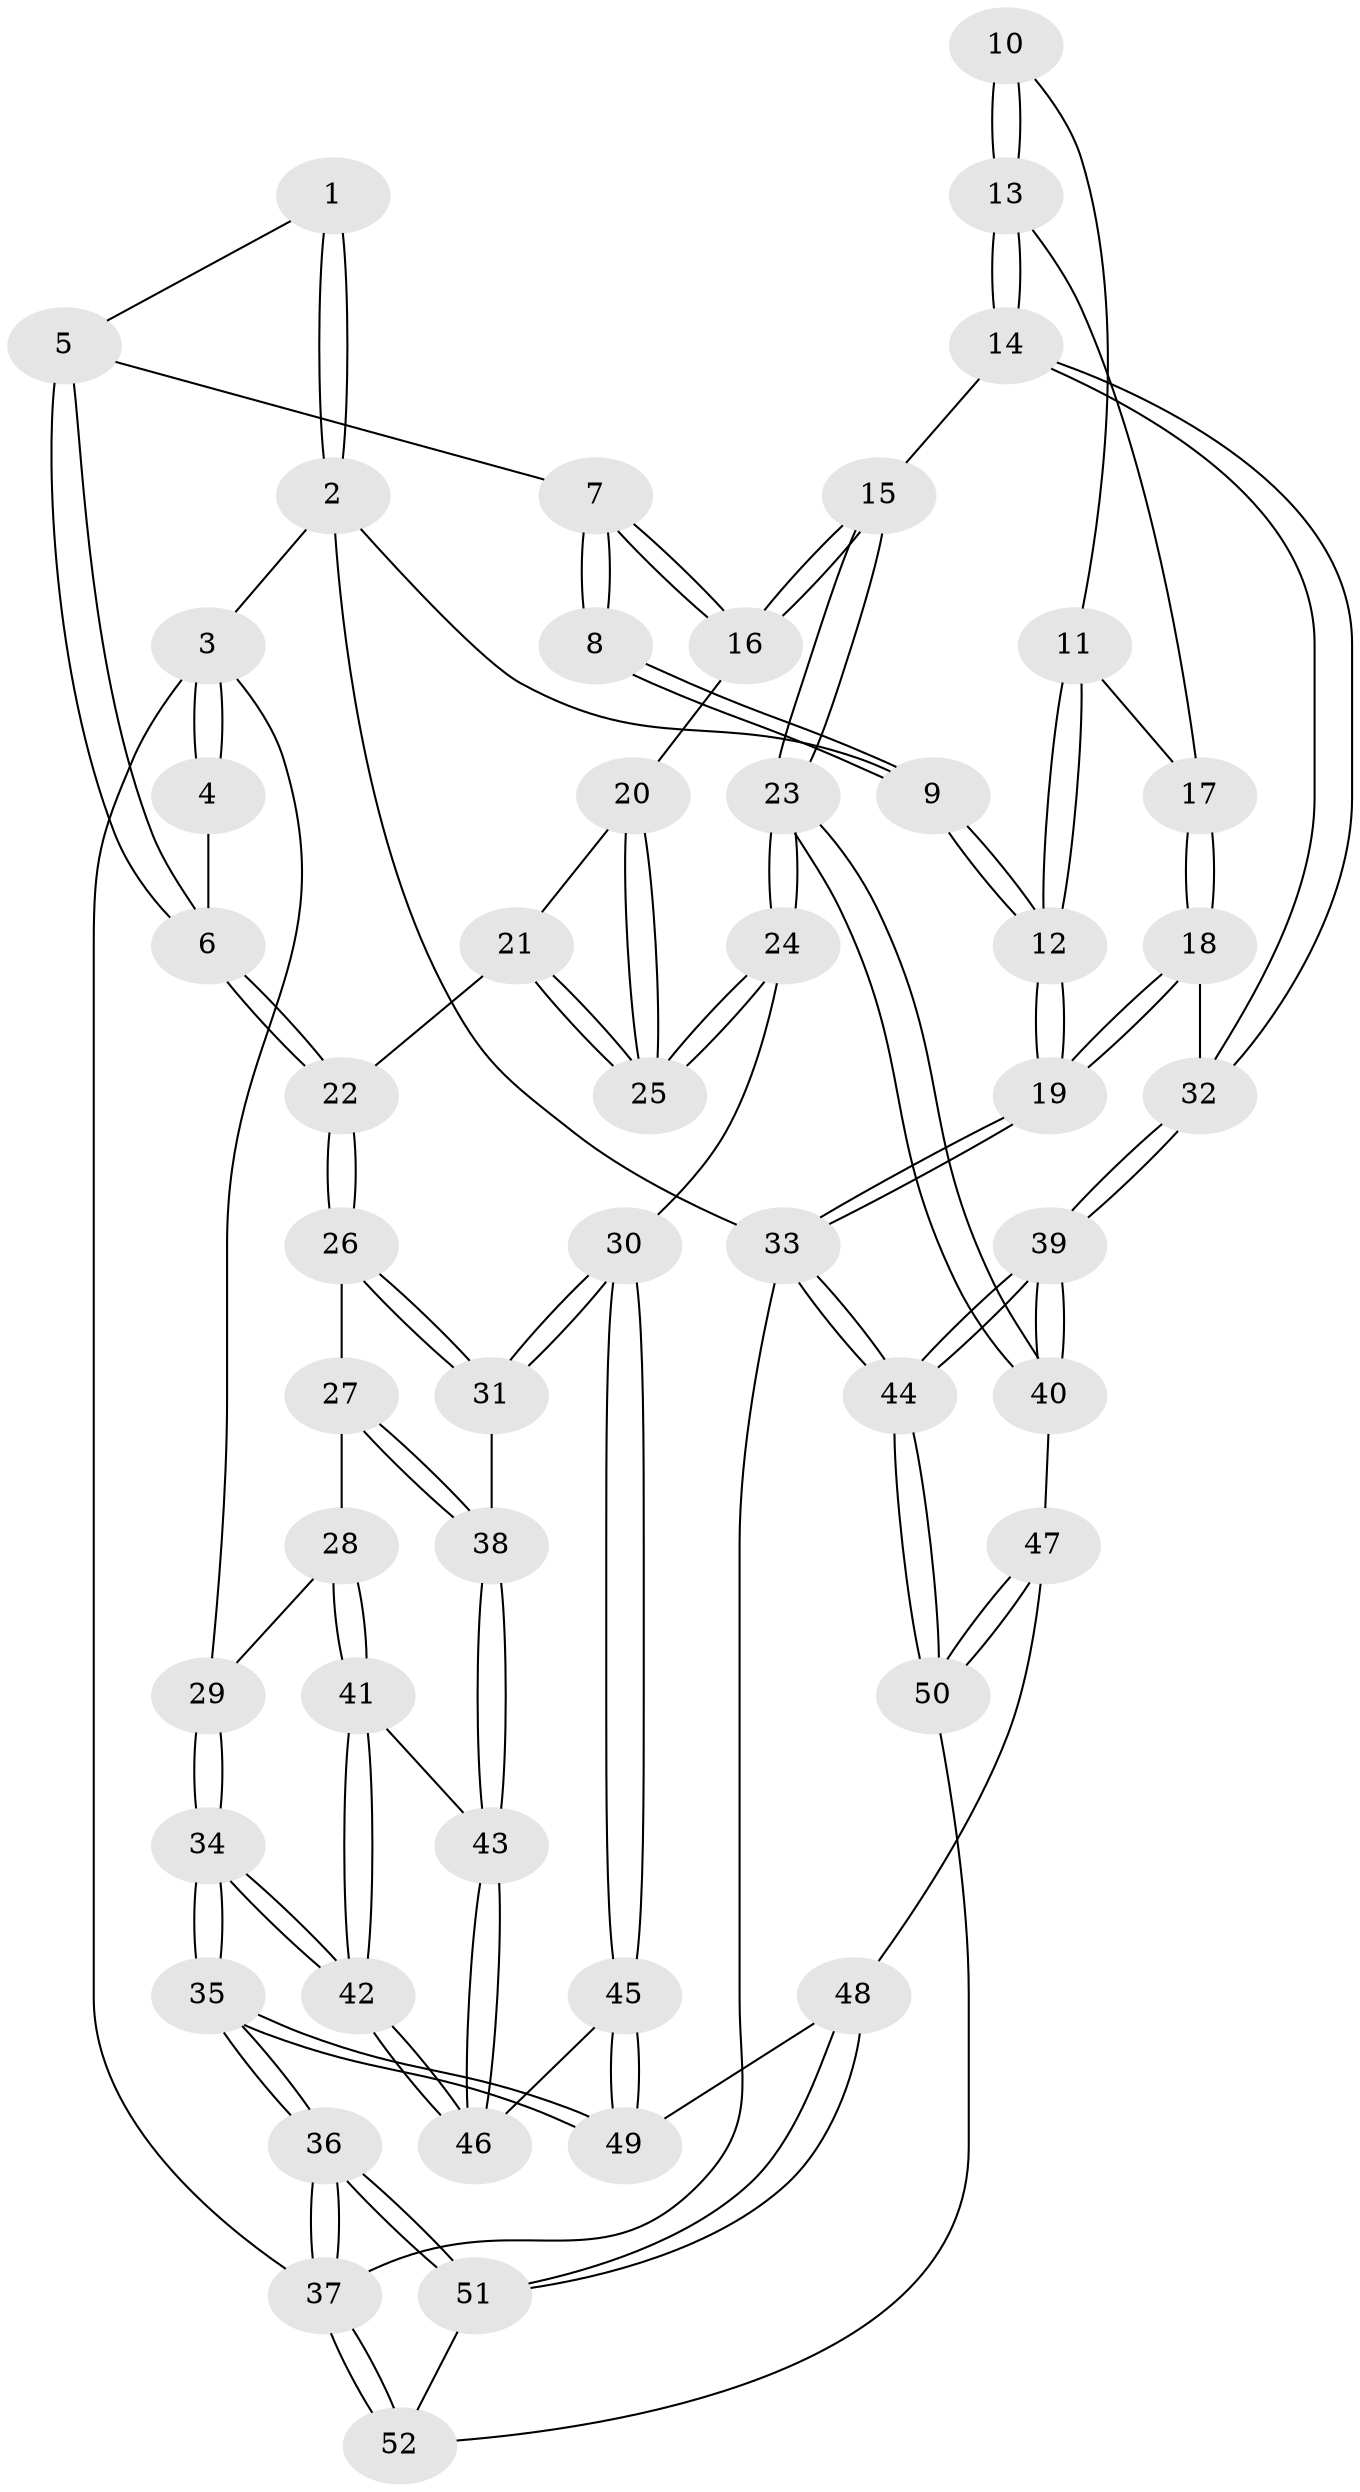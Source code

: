 // Generated by graph-tools (version 1.1) at 2025/17/03/09/25 04:17:13]
// undirected, 52 vertices, 127 edges
graph export_dot {
graph [start="1"]
  node [color=gray90,style=filled];
  1 [pos="+0.5467408031979116+0"];
  2 [pos="+1+0"];
  3 [pos="+0+0"];
  4 [pos="+0.2218067024355557+0"];
  5 [pos="+0.5756280308272432+0.0928936008423397"];
  6 [pos="+0.4305767207892043+0.281781692397665"];
  7 [pos="+0.6773581887444613+0.21517138547684297"];
  8 [pos="+0.7743582900844359+0.2131724763202859"];
  9 [pos="+1+0"];
  10 [pos="+0.7827194899744295+0.2264000332458968"];
  11 [pos="+0.8892116237027783+0.2874242154488181"];
  12 [pos="+1+0"];
  13 [pos="+0.8186558824439191+0.39859738194020566"];
  14 [pos="+0.8164556226288433+0.43462422647631704"];
  15 [pos="+0.7476303321540589+0.44447005396291395"];
  16 [pos="+0.652273005143707+0.29258704697830307"];
  17 [pos="+0.8904840967888878+0.2970540277112153"];
  18 [pos="+1+0.4705022772047092"];
  19 [pos="+1+0.4475445531982309"];
  20 [pos="+0.6318176522606473+0.30654855709634227"];
  21 [pos="+0.4324222918004873+0.30249183880336034"];
  22 [pos="+0.42470828260324556+0.3004955107343945"];
  23 [pos="+0.6075183679832231+0.5747370738257138"];
  24 [pos="+0.5707075466669528+0.5602495574938446"];
  25 [pos="+0.5783793711045677+0.4016028215141984"];
  26 [pos="+0.42368906499713044+0.30139704462285516"];
  27 [pos="+0.2282801147819675+0.3570128108812066"];
  28 [pos="+0.15930087168488738+0.3345852943058588"];
  29 [pos="+0+0"];
  30 [pos="+0.5320480043500389+0.5599656915786199"];
  31 [pos="+0.5098631763594833+0.5462629336462597"];
  32 [pos="+0.9538120384340215+0.5030907401764981"];
  33 [pos="+1+1"];
  34 [pos="+0+0.8868816220944181"];
  35 [pos="+0+1"];
  36 [pos="+0+1"];
  37 [pos="+0+1"];
  38 [pos="+0.3348834445310241+0.5147454734544319"];
  39 [pos="+0.8114974561594812+0.7426409915052622"];
  40 [pos="+0.697393774242687+0.7158860895016324"];
  41 [pos="+0.09818191174291463+0.6229529073651379"];
  42 [pos="+0+0.7830182724447203"];
  43 [pos="+0.27704853779171323+0.6411173527084921"];
  44 [pos="+1+1"];
  45 [pos="+0.3664859474558418+0.773443031766565"];
  46 [pos="+0.347045859950683+0.7576038616776687"];
  47 [pos="+0.6248516707389313+0.7953312004370949"];
  48 [pos="+0.3855611333493128+0.8096463023314099"];
  49 [pos="+0.37021942180145495+0.7861300399224518"];
  50 [pos="+0.5866667341110844+1"];
  51 [pos="+0.3859424746641417+0.8160327620954243"];
  52 [pos="+0.4191966618861878+1"];
  1 -- 2;
  1 -- 2;
  1 -- 5;
  2 -- 3;
  2 -- 9;
  2 -- 33;
  3 -- 4;
  3 -- 4;
  3 -- 29;
  3 -- 37;
  4 -- 6;
  5 -- 6;
  5 -- 6;
  5 -- 7;
  6 -- 22;
  6 -- 22;
  7 -- 8;
  7 -- 8;
  7 -- 16;
  7 -- 16;
  8 -- 9;
  8 -- 9;
  9 -- 12;
  9 -- 12;
  10 -- 11;
  10 -- 13;
  10 -- 13;
  11 -- 12;
  11 -- 12;
  11 -- 17;
  12 -- 19;
  12 -- 19;
  13 -- 14;
  13 -- 14;
  13 -- 17;
  14 -- 15;
  14 -- 32;
  14 -- 32;
  15 -- 16;
  15 -- 16;
  15 -- 23;
  15 -- 23;
  16 -- 20;
  17 -- 18;
  17 -- 18;
  18 -- 19;
  18 -- 19;
  18 -- 32;
  19 -- 33;
  19 -- 33;
  20 -- 21;
  20 -- 25;
  20 -- 25;
  21 -- 22;
  21 -- 25;
  21 -- 25;
  22 -- 26;
  22 -- 26;
  23 -- 24;
  23 -- 24;
  23 -- 40;
  23 -- 40;
  24 -- 25;
  24 -- 25;
  24 -- 30;
  26 -- 27;
  26 -- 31;
  26 -- 31;
  27 -- 28;
  27 -- 38;
  27 -- 38;
  28 -- 29;
  28 -- 41;
  28 -- 41;
  29 -- 34;
  29 -- 34;
  30 -- 31;
  30 -- 31;
  30 -- 45;
  30 -- 45;
  31 -- 38;
  32 -- 39;
  32 -- 39;
  33 -- 44;
  33 -- 44;
  33 -- 37;
  34 -- 35;
  34 -- 35;
  34 -- 42;
  34 -- 42;
  35 -- 36;
  35 -- 36;
  35 -- 49;
  35 -- 49;
  36 -- 37;
  36 -- 37;
  36 -- 51;
  36 -- 51;
  37 -- 52;
  37 -- 52;
  38 -- 43;
  38 -- 43;
  39 -- 40;
  39 -- 40;
  39 -- 44;
  39 -- 44;
  40 -- 47;
  41 -- 42;
  41 -- 42;
  41 -- 43;
  42 -- 46;
  42 -- 46;
  43 -- 46;
  43 -- 46;
  44 -- 50;
  44 -- 50;
  45 -- 46;
  45 -- 49;
  45 -- 49;
  47 -- 48;
  47 -- 50;
  47 -- 50;
  48 -- 49;
  48 -- 51;
  48 -- 51;
  50 -- 52;
  51 -- 52;
}
